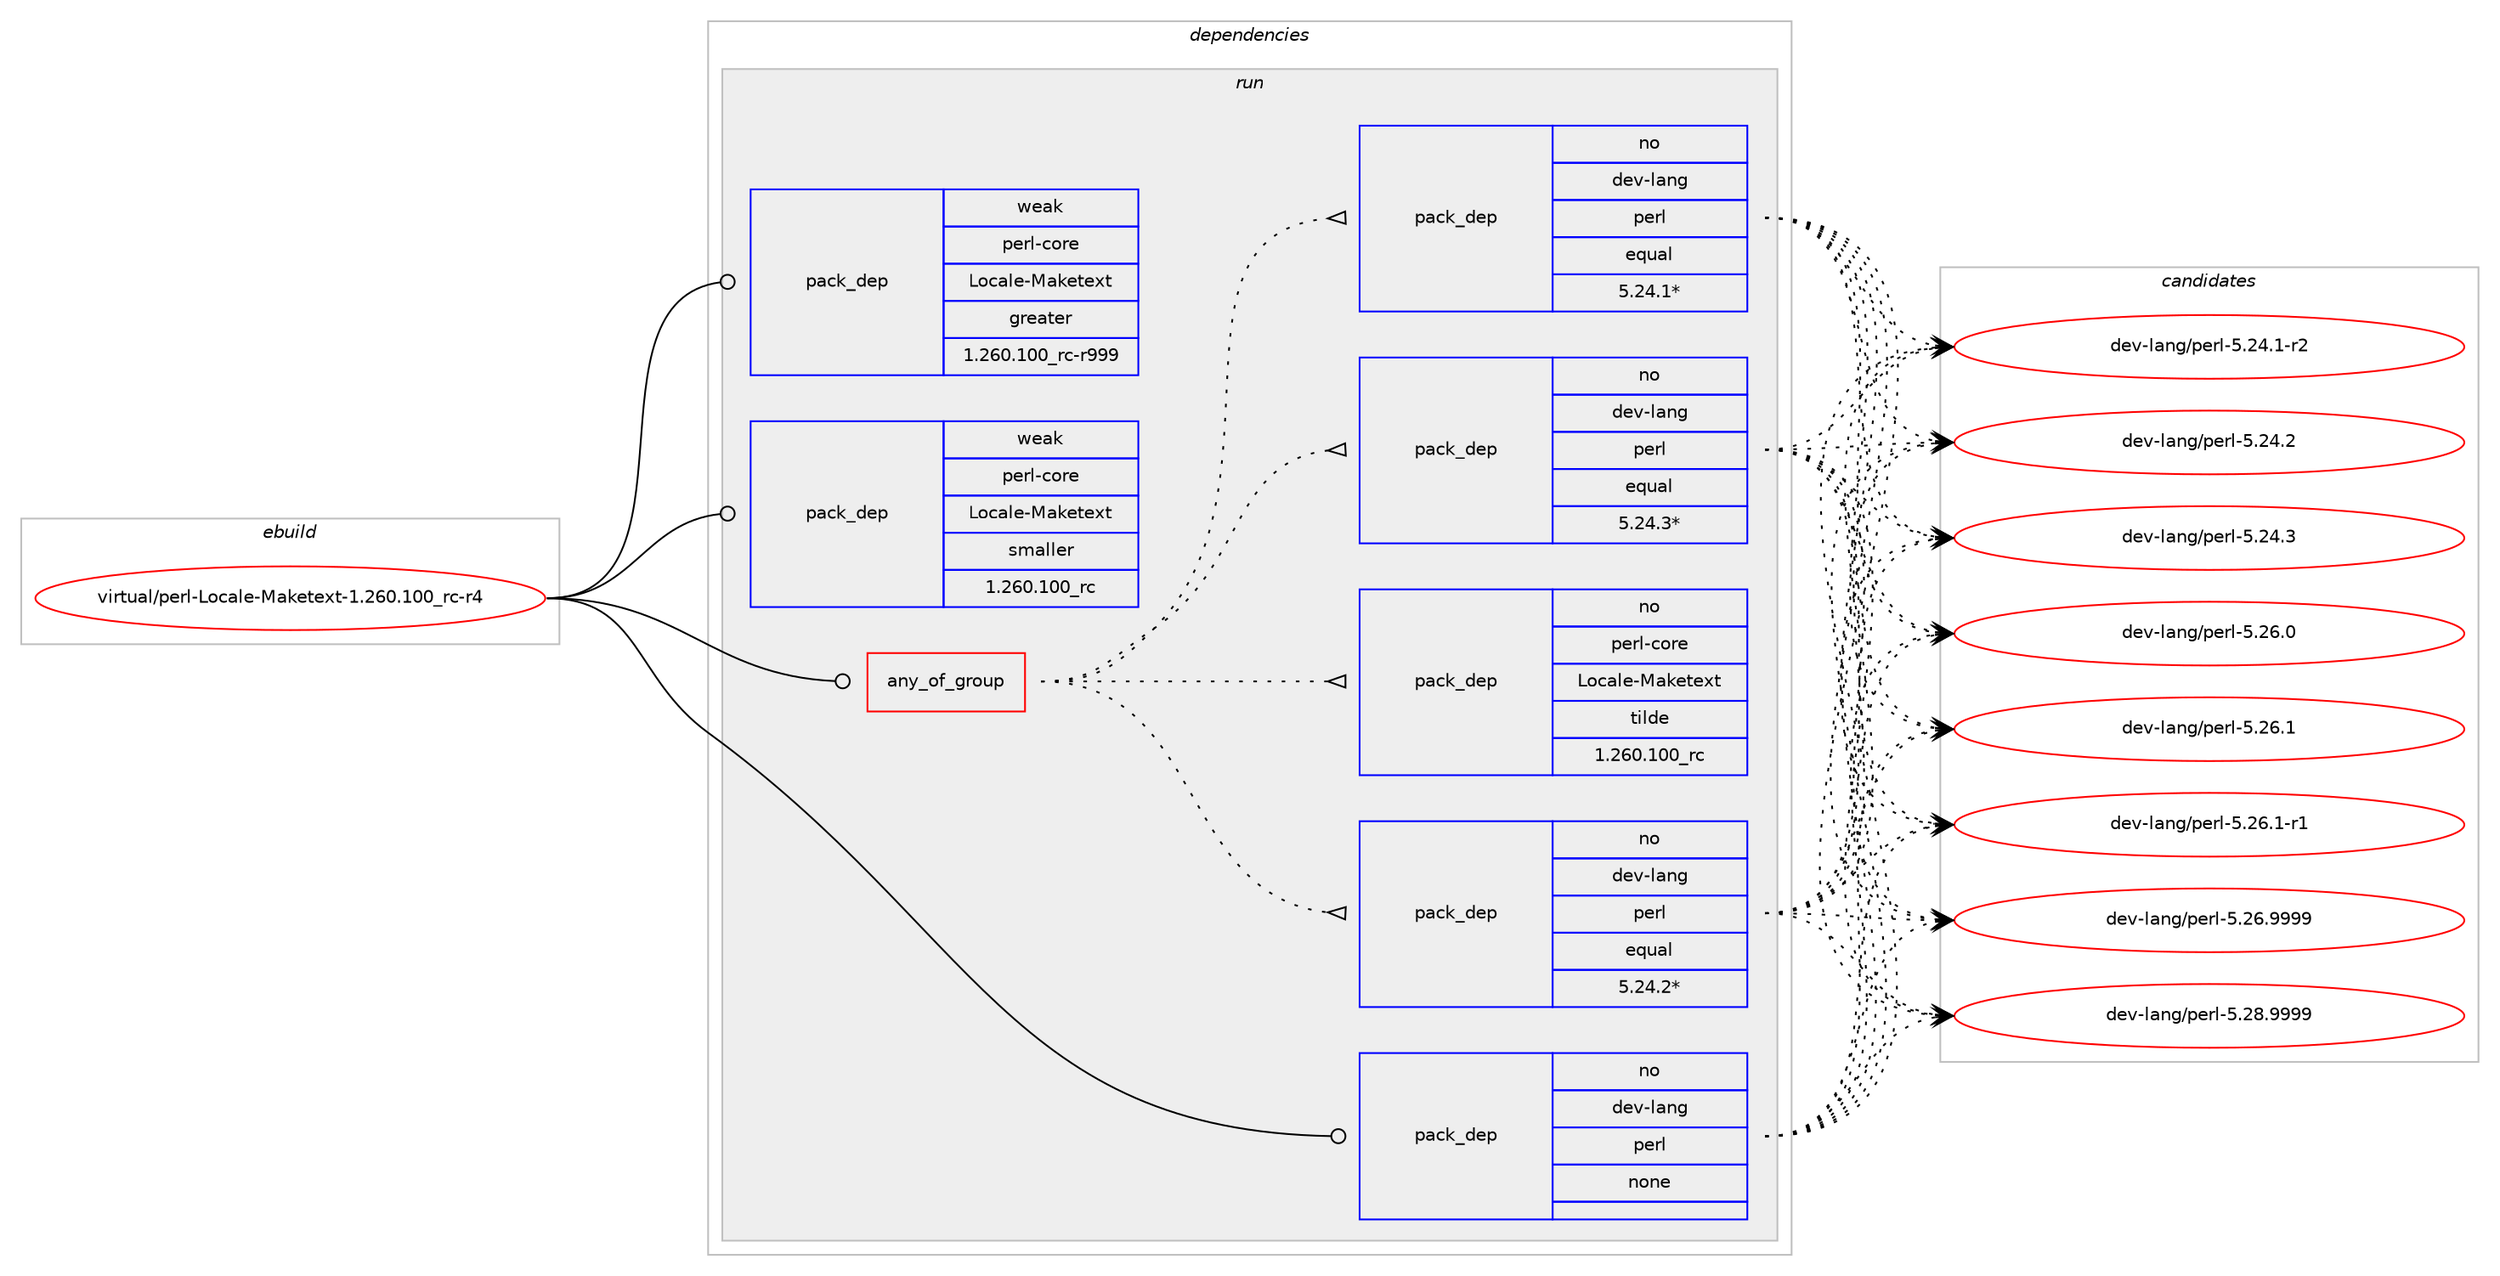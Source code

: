 digraph prolog {

# *************
# Graph options
# *************

newrank=true;
concentrate=true;
compound=true;
graph [rankdir=LR,fontname=Helvetica,fontsize=10,ranksep=1.5];#, ranksep=2.5, nodesep=0.2];
edge  [arrowhead=vee];
node  [fontname=Helvetica,fontsize=10];

# **********
# The ebuild
# **********

subgraph cluster_leftcol {
color=gray;
rank=same;
label=<<i>ebuild</i>>;
id [label="virtual/perl-Locale-Maketext-1.260.100_rc-r4", color=red, width=4, href="../virtual/perl-Locale-Maketext-1.260.100_rc-r4.svg"];
}

# ****************
# The dependencies
# ****************

subgraph cluster_midcol {
color=gray;
label=<<i>dependencies</i>>;
subgraph cluster_compile {
fillcolor="#eeeeee";
style=filled;
label=<<i>compile</i>>;
}
subgraph cluster_compileandrun {
fillcolor="#eeeeee";
style=filled;
label=<<i>compile and run</i>>;
}
subgraph cluster_run {
fillcolor="#eeeeee";
style=filled;
label=<<i>run</i>>;
subgraph any28 {
dependency4108 [label=<<TABLE BORDER="0" CELLBORDER="1" CELLSPACING="0" CELLPADDING="4"><TR><TD CELLPADDING="10">any_of_group</TD></TR></TABLE>>, shape=none, color=red];subgraph pack3738 {
dependency4109 [label=<<TABLE BORDER="0" CELLBORDER="1" CELLSPACING="0" CELLPADDING="4" WIDTH="220"><TR><TD ROWSPAN="6" CELLPADDING="30">pack_dep</TD></TR><TR><TD WIDTH="110">no</TD></TR><TR><TD>dev-lang</TD></TR><TR><TD>perl</TD></TR><TR><TD>equal</TD></TR><TR><TD>5.24.3*</TD></TR></TABLE>>, shape=none, color=blue];
}
dependency4108:e -> dependency4109:w [weight=20,style="dotted",arrowhead="oinv"];
subgraph pack3739 {
dependency4110 [label=<<TABLE BORDER="0" CELLBORDER="1" CELLSPACING="0" CELLPADDING="4" WIDTH="220"><TR><TD ROWSPAN="6" CELLPADDING="30">pack_dep</TD></TR><TR><TD WIDTH="110">no</TD></TR><TR><TD>dev-lang</TD></TR><TR><TD>perl</TD></TR><TR><TD>equal</TD></TR><TR><TD>5.24.2*</TD></TR></TABLE>>, shape=none, color=blue];
}
dependency4108:e -> dependency4110:w [weight=20,style="dotted",arrowhead="oinv"];
subgraph pack3740 {
dependency4111 [label=<<TABLE BORDER="0" CELLBORDER="1" CELLSPACING="0" CELLPADDING="4" WIDTH="220"><TR><TD ROWSPAN="6" CELLPADDING="30">pack_dep</TD></TR><TR><TD WIDTH="110">no</TD></TR><TR><TD>dev-lang</TD></TR><TR><TD>perl</TD></TR><TR><TD>equal</TD></TR><TR><TD>5.24.1*</TD></TR></TABLE>>, shape=none, color=blue];
}
dependency4108:e -> dependency4111:w [weight=20,style="dotted",arrowhead="oinv"];
subgraph pack3741 {
dependency4112 [label=<<TABLE BORDER="0" CELLBORDER="1" CELLSPACING="0" CELLPADDING="4" WIDTH="220"><TR><TD ROWSPAN="6" CELLPADDING="30">pack_dep</TD></TR><TR><TD WIDTH="110">no</TD></TR><TR><TD>perl-core</TD></TR><TR><TD>Locale-Maketext</TD></TR><TR><TD>tilde</TD></TR><TR><TD>1.260.100_rc</TD></TR></TABLE>>, shape=none, color=blue];
}
dependency4108:e -> dependency4112:w [weight=20,style="dotted",arrowhead="oinv"];
}
id:e -> dependency4108:w [weight=20,style="solid",arrowhead="odot"];
subgraph pack3742 {
dependency4113 [label=<<TABLE BORDER="0" CELLBORDER="1" CELLSPACING="0" CELLPADDING="4" WIDTH="220"><TR><TD ROWSPAN="6" CELLPADDING="30">pack_dep</TD></TR><TR><TD WIDTH="110">no</TD></TR><TR><TD>dev-lang</TD></TR><TR><TD>perl</TD></TR><TR><TD>none</TD></TR><TR><TD></TD></TR></TABLE>>, shape=none, color=blue];
}
id:e -> dependency4113:w [weight=20,style="solid",arrowhead="odot"];
subgraph pack3743 {
dependency4114 [label=<<TABLE BORDER="0" CELLBORDER="1" CELLSPACING="0" CELLPADDING="4" WIDTH="220"><TR><TD ROWSPAN="6" CELLPADDING="30">pack_dep</TD></TR><TR><TD WIDTH="110">weak</TD></TR><TR><TD>perl-core</TD></TR><TR><TD>Locale-Maketext</TD></TR><TR><TD>greater</TD></TR><TR><TD>1.260.100_rc-r999</TD></TR></TABLE>>, shape=none, color=blue];
}
id:e -> dependency4114:w [weight=20,style="solid",arrowhead="odot"];
subgraph pack3744 {
dependency4115 [label=<<TABLE BORDER="0" CELLBORDER="1" CELLSPACING="0" CELLPADDING="4" WIDTH="220"><TR><TD ROWSPAN="6" CELLPADDING="30">pack_dep</TD></TR><TR><TD WIDTH="110">weak</TD></TR><TR><TD>perl-core</TD></TR><TR><TD>Locale-Maketext</TD></TR><TR><TD>smaller</TD></TR><TR><TD>1.260.100_rc</TD></TR></TABLE>>, shape=none, color=blue];
}
id:e -> dependency4115:w [weight=20,style="solid",arrowhead="odot"];
}
}

# **************
# The candidates
# **************

subgraph cluster_choices {
rank=same;
color=gray;
label=<<i>candidates</i>>;

subgraph choice3738 {
color=black;
nodesep=1;
choice100101118451089711010347112101114108455346505246494511450 [label="dev-lang/perl-5.24.1-r2", color=red, width=4,href="../dev-lang/perl-5.24.1-r2.svg"];
choice10010111845108971101034711210111410845534650524650 [label="dev-lang/perl-5.24.2", color=red, width=4,href="../dev-lang/perl-5.24.2.svg"];
choice10010111845108971101034711210111410845534650524651 [label="dev-lang/perl-5.24.3", color=red, width=4,href="../dev-lang/perl-5.24.3.svg"];
choice10010111845108971101034711210111410845534650544648 [label="dev-lang/perl-5.26.0", color=red, width=4,href="../dev-lang/perl-5.26.0.svg"];
choice10010111845108971101034711210111410845534650544649 [label="dev-lang/perl-5.26.1", color=red, width=4,href="../dev-lang/perl-5.26.1.svg"];
choice100101118451089711010347112101114108455346505446494511449 [label="dev-lang/perl-5.26.1-r1", color=red, width=4,href="../dev-lang/perl-5.26.1-r1.svg"];
choice10010111845108971101034711210111410845534650544657575757 [label="dev-lang/perl-5.26.9999", color=red, width=4,href="../dev-lang/perl-5.26.9999.svg"];
choice10010111845108971101034711210111410845534650564657575757 [label="dev-lang/perl-5.28.9999", color=red, width=4,href="../dev-lang/perl-5.28.9999.svg"];
dependency4109:e -> choice100101118451089711010347112101114108455346505246494511450:w [style=dotted,weight="100"];
dependency4109:e -> choice10010111845108971101034711210111410845534650524650:w [style=dotted,weight="100"];
dependency4109:e -> choice10010111845108971101034711210111410845534650524651:w [style=dotted,weight="100"];
dependency4109:e -> choice10010111845108971101034711210111410845534650544648:w [style=dotted,weight="100"];
dependency4109:e -> choice10010111845108971101034711210111410845534650544649:w [style=dotted,weight="100"];
dependency4109:e -> choice100101118451089711010347112101114108455346505446494511449:w [style=dotted,weight="100"];
dependency4109:e -> choice10010111845108971101034711210111410845534650544657575757:w [style=dotted,weight="100"];
dependency4109:e -> choice10010111845108971101034711210111410845534650564657575757:w [style=dotted,weight="100"];
}
subgraph choice3739 {
color=black;
nodesep=1;
choice100101118451089711010347112101114108455346505246494511450 [label="dev-lang/perl-5.24.1-r2", color=red, width=4,href="../dev-lang/perl-5.24.1-r2.svg"];
choice10010111845108971101034711210111410845534650524650 [label="dev-lang/perl-5.24.2", color=red, width=4,href="../dev-lang/perl-5.24.2.svg"];
choice10010111845108971101034711210111410845534650524651 [label="dev-lang/perl-5.24.3", color=red, width=4,href="../dev-lang/perl-5.24.3.svg"];
choice10010111845108971101034711210111410845534650544648 [label="dev-lang/perl-5.26.0", color=red, width=4,href="../dev-lang/perl-5.26.0.svg"];
choice10010111845108971101034711210111410845534650544649 [label="dev-lang/perl-5.26.1", color=red, width=4,href="../dev-lang/perl-5.26.1.svg"];
choice100101118451089711010347112101114108455346505446494511449 [label="dev-lang/perl-5.26.1-r1", color=red, width=4,href="../dev-lang/perl-5.26.1-r1.svg"];
choice10010111845108971101034711210111410845534650544657575757 [label="dev-lang/perl-5.26.9999", color=red, width=4,href="../dev-lang/perl-5.26.9999.svg"];
choice10010111845108971101034711210111410845534650564657575757 [label="dev-lang/perl-5.28.9999", color=red, width=4,href="../dev-lang/perl-5.28.9999.svg"];
dependency4110:e -> choice100101118451089711010347112101114108455346505246494511450:w [style=dotted,weight="100"];
dependency4110:e -> choice10010111845108971101034711210111410845534650524650:w [style=dotted,weight="100"];
dependency4110:e -> choice10010111845108971101034711210111410845534650524651:w [style=dotted,weight="100"];
dependency4110:e -> choice10010111845108971101034711210111410845534650544648:w [style=dotted,weight="100"];
dependency4110:e -> choice10010111845108971101034711210111410845534650544649:w [style=dotted,weight="100"];
dependency4110:e -> choice100101118451089711010347112101114108455346505446494511449:w [style=dotted,weight="100"];
dependency4110:e -> choice10010111845108971101034711210111410845534650544657575757:w [style=dotted,weight="100"];
dependency4110:e -> choice10010111845108971101034711210111410845534650564657575757:w [style=dotted,weight="100"];
}
subgraph choice3740 {
color=black;
nodesep=1;
choice100101118451089711010347112101114108455346505246494511450 [label="dev-lang/perl-5.24.1-r2", color=red, width=4,href="../dev-lang/perl-5.24.1-r2.svg"];
choice10010111845108971101034711210111410845534650524650 [label="dev-lang/perl-5.24.2", color=red, width=4,href="../dev-lang/perl-5.24.2.svg"];
choice10010111845108971101034711210111410845534650524651 [label="dev-lang/perl-5.24.3", color=red, width=4,href="../dev-lang/perl-5.24.3.svg"];
choice10010111845108971101034711210111410845534650544648 [label="dev-lang/perl-5.26.0", color=red, width=4,href="../dev-lang/perl-5.26.0.svg"];
choice10010111845108971101034711210111410845534650544649 [label="dev-lang/perl-5.26.1", color=red, width=4,href="../dev-lang/perl-5.26.1.svg"];
choice100101118451089711010347112101114108455346505446494511449 [label="dev-lang/perl-5.26.1-r1", color=red, width=4,href="../dev-lang/perl-5.26.1-r1.svg"];
choice10010111845108971101034711210111410845534650544657575757 [label="dev-lang/perl-5.26.9999", color=red, width=4,href="../dev-lang/perl-5.26.9999.svg"];
choice10010111845108971101034711210111410845534650564657575757 [label="dev-lang/perl-5.28.9999", color=red, width=4,href="../dev-lang/perl-5.28.9999.svg"];
dependency4111:e -> choice100101118451089711010347112101114108455346505246494511450:w [style=dotted,weight="100"];
dependency4111:e -> choice10010111845108971101034711210111410845534650524650:w [style=dotted,weight="100"];
dependency4111:e -> choice10010111845108971101034711210111410845534650524651:w [style=dotted,weight="100"];
dependency4111:e -> choice10010111845108971101034711210111410845534650544648:w [style=dotted,weight="100"];
dependency4111:e -> choice10010111845108971101034711210111410845534650544649:w [style=dotted,weight="100"];
dependency4111:e -> choice100101118451089711010347112101114108455346505446494511449:w [style=dotted,weight="100"];
dependency4111:e -> choice10010111845108971101034711210111410845534650544657575757:w [style=dotted,weight="100"];
dependency4111:e -> choice10010111845108971101034711210111410845534650564657575757:w [style=dotted,weight="100"];
}
subgraph choice3741 {
color=black;
nodesep=1;
}
subgraph choice3742 {
color=black;
nodesep=1;
choice100101118451089711010347112101114108455346505246494511450 [label="dev-lang/perl-5.24.1-r2", color=red, width=4,href="../dev-lang/perl-5.24.1-r2.svg"];
choice10010111845108971101034711210111410845534650524650 [label="dev-lang/perl-5.24.2", color=red, width=4,href="../dev-lang/perl-5.24.2.svg"];
choice10010111845108971101034711210111410845534650524651 [label="dev-lang/perl-5.24.3", color=red, width=4,href="../dev-lang/perl-5.24.3.svg"];
choice10010111845108971101034711210111410845534650544648 [label="dev-lang/perl-5.26.0", color=red, width=4,href="../dev-lang/perl-5.26.0.svg"];
choice10010111845108971101034711210111410845534650544649 [label="dev-lang/perl-5.26.1", color=red, width=4,href="../dev-lang/perl-5.26.1.svg"];
choice100101118451089711010347112101114108455346505446494511449 [label="dev-lang/perl-5.26.1-r1", color=red, width=4,href="../dev-lang/perl-5.26.1-r1.svg"];
choice10010111845108971101034711210111410845534650544657575757 [label="dev-lang/perl-5.26.9999", color=red, width=4,href="../dev-lang/perl-5.26.9999.svg"];
choice10010111845108971101034711210111410845534650564657575757 [label="dev-lang/perl-5.28.9999", color=red, width=4,href="../dev-lang/perl-5.28.9999.svg"];
dependency4113:e -> choice100101118451089711010347112101114108455346505246494511450:w [style=dotted,weight="100"];
dependency4113:e -> choice10010111845108971101034711210111410845534650524650:w [style=dotted,weight="100"];
dependency4113:e -> choice10010111845108971101034711210111410845534650524651:w [style=dotted,weight="100"];
dependency4113:e -> choice10010111845108971101034711210111410845534650544648:w [style=dotted,weight="100"];
dependency4113:e -> choice10010111845108971101034711210111410845534650544649:w [style=dotted,weight="100"];
dependency4113:e -> choice100101118451089711010347112101114108455346505446494511449:w [style=dotted,weight="100"];
dependency4113:e -> choice10010111845108971101034711210111410845534650544657575757:w [style=dotted,weight="100"];
dependency4113:e -> choice10010111845108971101034711210111410845534650564657575757:w [style=dotted,weight="100"];
}
subgraph choice3743 {
color=black;
nodesep=1;
}
subgraph choice3744 {
color=black;
nodesep=1;
}
}

}
